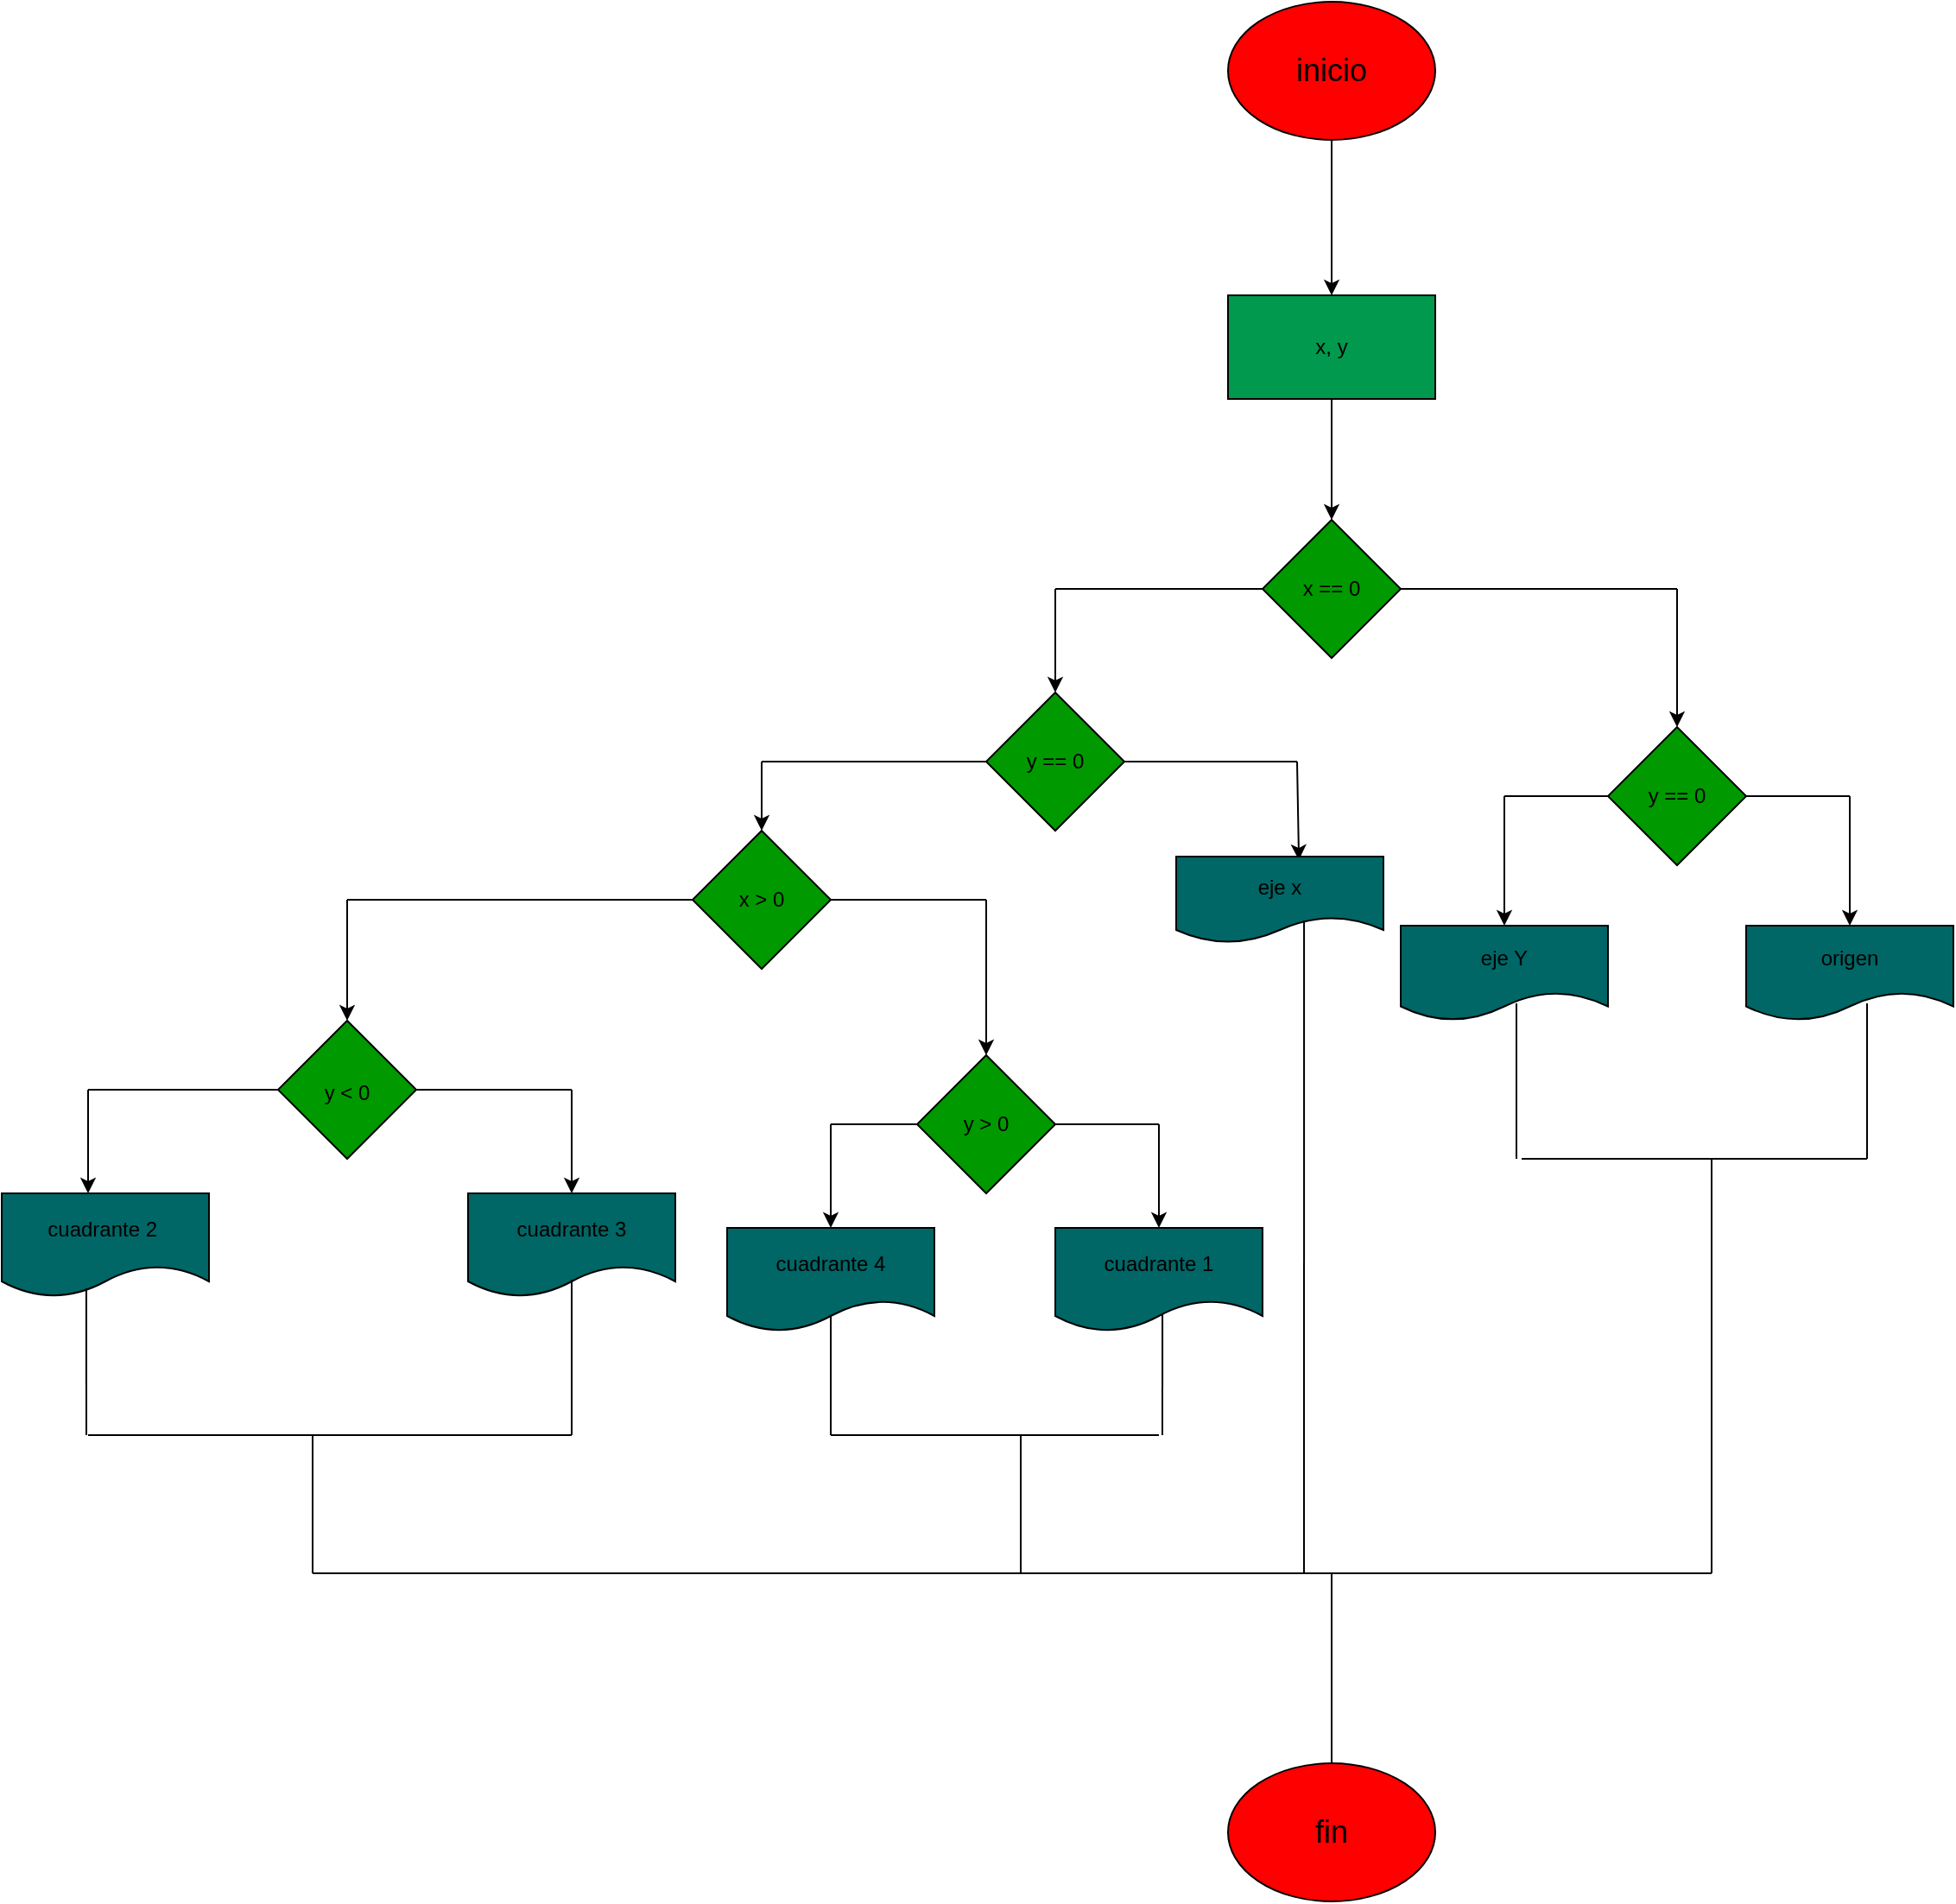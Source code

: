 <mxfile>
    <diagram id="f5LMu36V9w-eJ-S7eMBq" name="Página-1">
        <mxGraphModel dx="1704" dy="411" grid="1" gridSize="10" guides="1" tooltips="1" connect="1" arrows="1" fold="1" page="1" pageScale="1" pageWidth="827" pageHeight="1169" math="0" shadow="0">
            <root>
                <mxCell id="0"/>
                <mxCell id="1" parent="0"/>
                <mxCell id="34" value="" style="edgeStyle=none;html=1;" parent="1" source="2" target="33" edge="1">
                    <mxGeometry relative="1" as="geometry"/>
                </mxCell>
                <mxCell id="2" value="&lt;font style=&quot;font-size: 18px;&quot;&gt;inicio&lt;/font&gt;" style="ellipse;whiteSpace=wrap;html=1;fillColor=#FF0000;" parent="1" vertex="1">
                    <mxGeometry x="220" y="10" width="120" height="80" as="geometry"/>
                </mxCell>
                <mxCell id="36" value="" style="edgeStyle=none;html=1;" parent="1" source="33" target="35" edge="1">
                    <mxGeometry relative="1" as="geometry"/>
                </mxCell>
                <mxCell id="33" value="x, y" style="whiteSpace=wrap;html=1;fillColor=#00994D;" parent="1" vertex="1">
                    <mxGeometry x="220" y="180" width="120" height="60" as="geometry"/>
                </mxCell>
                <mxCell id="35" value="x == 0" style="rhombus;whiteSpace=wrap;html=1;fillColor=#009900;" parent="1" vertex="1">
                    <mxGeometry x="240" y="310" width="80" height="80" as="geometry"/>
                </mxCell>
                <mxCell id="37" value="" style="endArrow=none;html=1;exitX=1;exitY=0.5;exitDx=0;exitDy=0;" parent="1" source="35" edge="1">
                    <mxGeometry width="50" height="50" relative="1" as="geometry">
                        <mxPoint x="270" y="460" as="sourcePoint"/>
                        <mxPoint x="480" y="350" as="targetPoint"/>
                    </mxGeometry>
                </mxCell>
                <mxCell id="38" value="" style="endArrow=classic;html=1;" parent="1" edge="1">
                    <mxGeometry width="50" height="50" relative="1" as="geometry">
                        <mxPoint x="480" y="350" as="sourcePoint"/>
                        <mxPoint x="480" y="430" as="targetPoint"/>
                    </mxGeometry>
                </mxCell>
                <mxCell id="40" value="y == 0" style="rhombus;whiteSpace=wrap;html=1;fillColor=#009900;" parent="1" vertex="1">
                    <mxGeometry x="440" y="430" width="80" height="80" as="geometry"/>
                </mxCell>
                <mxCell id="41" value="" style="endArrow=none;html=1;exitX=1;exitY=0.5;exitDx=0;exitDy=0;" parent="1" source="40" edge="1">
                    <mxGeometry width="50" height="50" relative="1" as="geometry">
                        <mxPoint x="460" y="540" as="sourcePoint"/>
                        <mxPoint x="580" y="470" as="targetPoint"/>
                    </mxGeometry>
                </mxCell>
                <mxCell id="42" value="" style="endArrow=classic;html=1;" parent="1" target="43" edge="1">
                    <mxGeometry width="50" height="50" relative="1" as="geometry">
                        <mxPoint x="580" y="470" as="sourcePoint"/>
                        <mxPoint x="580" y="530" as="targetPoint"/>
                    </mxGeometry>
                </mxCell>
                <mxCell id="43" value="origen" style="shape=document;whiteSpace=wrap;html=1;boundedLbl=1;fillColor=#006666;" parent="1" vertex="1">
                    <mxGeometry x="520" y="545" width="120" height="55" as="geometry"/>
                </mxCell>
                <mxCell id="44" value="" style="endArrow=none;html=1;entryX=0;entryY=0.5;entryDx=0;entryDy=0;" parent="1" target="40" edge="1">
                    <mxGeometry width="50" height="50" relative="1" as="geometry">
                        <mxPoint x="380" y="470" as="sourcePoint"/>
                        <mxPoint x="400" y="490" as="targetPoint"/>
                    </mxGeometry>
                </mxCell>
                <mxCell id="45" value="" style="endArrow=classic;html=1;" parent="1" target="46" edge="1">
                    <mxGeometry width="50" height="50" relative="1" as="geometry">
                        <mxPoint x="380" y="470" as="sourcePoint"/>
                        <mxPoint x="380" y="550" as="targetPoint"/>
                    </mxGeometry>
                </mxCell>
                <mxCell id="46" value="eje Y" style="shape=document;whiteSpace=wrap;html=1;boundedLbl=1;fillColor=#006666;" parent="1" vertex="1">
                    <mxGeometry x="320" y="545" width="120" height="55" as="geometry"/>
                </mxCell>
                <mxCell id="47" value="" style="endArrow=none;html=1;entryX=0;entryY=0.5;entryDx=0;entryDy=0;" parent="1" target="35" edge="1">
                    <mxGeometry width="50" height="50" relative="1" as="geometry">
                        <mxPoint x="120" y="350" as="sourcePoint"/>
                        <mxPoint x="220" y="340" as="targetPoint"/>
                    </mxGeometry>
                </mxCell>
                <mxCell id="49" value="" style="endArrow=classic;html=1;" parent="1" edge="1">
                    <mxGeometry width="50" height="50" relative="1" as="geometry">
                        <mxPoint x="120" y="350" as="sourcePoint"/>
                        <mxPoint x="120" y="410" as="targetPoint"/>
                    </mxGeometry>
                </mxCell>
                <mxCell id="50" value="y == 0" style="rhombus;whiteSpace=wrap;html=1;fillColor=#009900;" parent="1" vertex="1">
                    <mxGeometry x="80" y="410" width="80" height="80" as="geometry"/>
                </mxCell>
                <mxCell id="51" value="" style="endArrow=none;html=1;exitX=1;exitY=0.5;exitDx=0;exitDy=0;" parent="1" source="50" edge="1">
                    <mxGeometry width="50" height="50" relative="1" as="geometry">
                        <mxPoint x="170" y="590" as="sourcePoint"/>
                        <mxPoint x="260" y="450" as="targetPoint"/>
                    </mxGeometry>
                </mxCell>
                <mxCell id="52" value="" style="endArrow=classic;html=1;entryX=0.592;entryY=0.04;entryDx=0;entryDy=0;entryPerimeter=0;" parent="1" edge="1" target="53">
                    <mxGeometry width="50" height="50" relative="1" as="geometry">
                        <mxPoint x="260" y="450" as="sourcePoint"/>
                        <mxPoint x="230" y="510" as="targetPoint"/>
                    </mxGeometry>
                </mxCell>
                <mxCell id="53" value="eje x" style="shape=document;whiteSpace=wrap;html=1;boundedLbl=1;fillColor=#006666;" parent="1" vertex="1">
                    <mxGeometry x="190" y="505" width="120" height="50" as="geometry"/>
                </mxCell>
                <mxCell id="54" value="" style="endArrow=none;html=1;entryX=0;entryY=0.5;entryDx=0;entryDy=0;" parent="1" target="50" edge="1">
                    <mxGeometry width="50" height="50" relative="1" as="geometry">
                        <mxPoint x="-50" y="450" as="sourcePoint"/>
                        <mxPoint x="100" y="540" as="targetPoint"/>
                    </mxGeometry>
                </mxCell>
                <mxCell id="55" value="" style="endArrow=classic;html=1;" parent="1" target="56" edge="1">
                    <mxGeometry width="50" height="50" relative="1" as="geometry">
                        <mxPoint x="-50" y="450" as="sourcePoint"/>
                        <mxPoint x="-50" y="500" as="targetPoint"/>
                    </mxGeometry>
                </mxCell>
                <mxCell id="56" value="x &amp;gt; 0" style="rhombus;whiteSpace=wrap;html=1;fillColor=#009900;" parent="1" vertex="1">
                    <mxGeometry x="-90" y="490" width="80" height="80" as="geometry"/>
                </mxCell>
                <mxCell id="57" value="" style="endArrow=none;html=1;exitX=1;exitY=0.5;exitDx=0;exitDy=0;" parent="1" source="56" edge="1">
                    <mxGeometry width="50" height="50" relative="1" as="geometry">
                        <mxPoint x="-20" y="590" as="sourcePoint"/>
                        <mxPoint x="80" y="530" as="targetPoint"/>
                    </mxGeometry>
                </mxCell>
                <mxCell id="58" value="" style="endArrow=classic;html=1;entryX=0.5;entryY=0;entryDx=0;entryDy=0;" parent="1" target="59" edge="1">
                    <mxGeometry width="50" height="50" relative="1" as="geometry">
                        <mxPoint x="80" y="530" as="sourcePoint"/>
                        <mxPoint x="40" y="590" as="targetPoint"/>
                    </mxGeometry>
                </mxCell>
                <mxCell id="59" value="y &amp;gt; 0" style="rhombus;whiteSpace=wrap;html=1;fillColor=#009900;" parent="1" vertex="1">
                    <mxGeometry x="40" y="620" width="80" height="80" as="geometry"/>
                </mxCell>
                <mxCell id="60" value="" style="endArrow=none;html=1;exitX=1;exitY=0.5;exitDx=0;exitDy=0;" parent="1" source="59" edge="1">
                    <mxGeometry width="50" height="50" relative="1" as="geometry">
                        <mxPoint x="90" y="590" as="sourcePoint"/>
                        <mxPoint x="180" y="660" as="targetPoint"/>
                    </mxGeometry>
                </mxCell>
                <mxCell id="61" value="" style="endArrow=none;html=1;fontSize=18;exitX=0;exitY=0.5;exitDx=0;exitDy=0;" edge="1" parent="1" source="56">
                    <mxGeometry width="50" height="50" relative="1" as="geometry">
                        <mxPoint x="240" y="550" as="sourcePoint"/>
                        <mxPoint x="-290" y="530" as="targetPoint"/>
                    </mxGeometry>
                </mxCell>
                <mxCell id="62" value="" style="endArrow=classic;html=1;fontSize=18;entryX=0.5;entryY=0;entryDx=0;entryDy=0;" edge="1" parent="1" target="63">
                    <mxGeometry width="50" height="50" relative="1" as="geometry">
                        <mxPoint x="-290" y="530" as="sourcePoint"/>
                        <mxPoint x="-290" y="585" as="targetPoint"/>
                    </mxGeometry>
                </mxCell>
                <mxCell id="63" value="&lt;font style=&quot;font-size: 12px;&quot;&gt;y &amp;lt; 0&lt;/font&gt;" style="rhombus;whiteSpace=wrap;html=1;fontSize=18;fillColor=#009900;" vertex="1" parent="1">
                    <mxGeometry x="-330" y="600" width="80" height="80" as="geometry"/>
                </mxCell>
                <mxCell id="64" value="" style="endArrow=none;html=1;fontSize=12;exitX=1;exitY=0.5;exitDx=0;exitDy=0;" edge="1" parent="1" source="63">
                    <mxGeometry width="50" height="50" relative="1" as="geometry">
                        <mxPoint x="-80" y="710" as="sourcePoint"/>
                        <mxPoint x="-160" y="640" as="targetPoint"/>
                    </mxGeometry>
                </mxCell>
                <mxCell id="68" value="" style="endArrow=classic;html=1;fontSize=12;" edge="1" parent="1">
                    <mxGeometry width="50" height="50" relative="1" as="geometry">
                        <mxPoint x="-160" y="640" as="sourcePoint"/>
                        <mxPoint x="-160" y="700" as="targetPoint"/>
                    </mxGeometry>
                </mxCell>
                <mxCell id="70" value="cuadrante 3" style="shape=document;whiteSpace=wrap;html=1;boundedLbl=1;fontSize=12;fillColor=#006666;" vertex="1" parent="1">
                    <mxGeometry x="-220" y="700" width="120" height="60" as="geometry"/>
                </mxCell>
                <mxCell id="72" value="" style="endArrow=none;html=1;fontSize=12;exitX=0;exitY=0.5;exitDx=0;exitDy=0;" edge="1" parent="1" source="63">
                    <mxGeometry width="50" height="50" relative="1" as="geometry">
                        <mxPoint x="-80" y="710" as="sourcePoint"/>
                        <mxPoint x="-440" y="640" as="targetPoint"/>
                    </mxGeometry>
                </mxCell>
                <mxCell id="73" value="" style="endArrow=classic;html=1;fontSize=12;" edge="1" parent="1">
                    <mxGeometry width="50" height="50" relative="1" as="geometry">
                        <mxPoint x="-440" y="640" as="sourcePoint"/>
                        <mxPoint x="-440" y="700" as="targetPoint"/>
                    </mxGeometry>
                </mxCell>
                <mxCell id="74" value="cuadrante 2&amp;nbsp;" style="shape=document;whiteSpace=wrap;html=1;boundedLbl=1;fontSize=12;fillColor=#006666;" vertex="1" parent="1">
                    <mxGeometry x="-490" y="700" width="120" height="60" as="geometry"/>
                </mxCell>
                <mxCell id="79" value="" style="endArrow=none;html=1;fontSize=12;entryX=0.408;entryY=0.917;entryDx=0;entryDy=0;entryPerimeter=0;" edge="1" parent="1" target="74">
                    <mxGeometry width="50" height="50" relative="1" as="geometry">
                        <mxPoint x="-441" y="840" as="sourcePoint"/>
                        <mxPoint x="-30" y="770" as="targetPoint"/>
                    </mxGeometry>
                </mxCell>
                <mxCell id="84" value="" style="endArrow=none;html=1;fontSize=12;" edge="1" parent="1">
                    <mxGeometry width="50" height="50" relative="1" as="geometry">
                        <mxPoint x="-160" y="750" as="sourcePoint"/>
                        <mxPoint x="-160" y="840" as="targetPoint"/>
                    </mxGeometry>
                </mxCell>
                <mxCell id="85" value="" style="endArrow=none;html=1;fontSize=12;" edge="1" parent="1">
                    <mxGeometry width="50" height="50" relative="1" as="geometry">
                        <mxPoint x="-440" y="840" as="sourcePoint"/>
                        <mxPoint x="-160" y="840" as="targetPoint"/>
                    </mxGeometry>
                </mxCell>
                <mxCell id="86" value="" style="endArrow=none;html=1;fontSize=12;" edge="1" parent="1">
                    <mxGeometry width="50" height="50" relative="1" as="geometry">
                        <mxPoint x="-310" y="920" as="sourcePoint"/>
                        <mxPoint x="-310" y="840" as="targetPoint"/>
                    </mxGeometry>
                </mxCell>
                <mxCell id="87" value="" style="endArrow=none;html=1;fontSize=12;exitX=0;exitY=0.5;exitDx=0;exitDy=0;" edge="1" parent="1" source="59">
                    <mxGeometry width="50" height="50" relative="1" as="geometry">
                        <mxPoint x="140" y="750" as="sourcePoint"/>
                        <mxPoint x="-10" y="660" as="targetPoint"/>
                    </mxGeometry>
                </mxCell>
                <mxCell id="88" value="" style="endArrow=classic;html=1;fontSize=12;" edge="1" parent="1">
                    <mxGeometry width="50" height="50" relative="1" as="geometry">
                        <mxPoint x="-10" y="660" as="sourcePoint"/>
                        <mxPoint x="-10" y="720" as="targetPoint"/>
                    </mxGeometry>
                </mxCell>
                <mxCell id="89" value="cuadrante 4" style="shape=document;whiteSpace=wrap;html=1;boundedLbl=1;fontSize=12;fillColor=#006666;" vertex="1" parent="1">
                    <mxGeometry x="-70" y="720" width="120" height="60" as="geometry"/>
                </mxCell>
                <mxCell id="90" value="" style="endArrow=classic;html=1;fontSize=12;" edge="1" parent="1">
                    <mxGeometry width="50" height="50" relative="1" as="geometry">
                        <mxPoint x="180" y="660" as="sourcePoint"/>
                        <mxPoint x="180" y="720" as="targetPoint"/>
                    </mxGeometry>
                </mxCell>
                <mxCell id="91" value="cuadrante 1" style="shape=document;whiteSpace=wrap;html=1;boundedLbl=1;fontSize=12;fillColor=#006666;" vertex="1" parent="1">
                    <mxGeometry x="120" y="720" width="120" height="60" as="geometry"/>
                </mxCell>
                <mxCell id="92" value="" style="endArrow=none;html=1;fontSize=12;exitX=0.5;exitY=0.85;exitDx=0;exitDy=0;exitPerimeter=0;" edge="1" parent="1" source="89">
                    <mxGeometry width="50" height="50" relative="1" as="geometry">
                        <mxPoint x="140" y="910" as="sourcePoint"/>
                        <mxPoint x="-10" y="840" as="targetPoint"/>
                    </mxGeometry>
                </mxCell>
                <mxCell id="93" value="" style="endArrow=none;html=1;fontSize=12;entryX=0.517;entryY=0.833;entryDx=0;entryDy=0;entryPerimeter=0;" edge="1" parent="1" target="91">
                    <mxGeometry width="50" height="50" relative="1" as="geometry">
                        <mxPoint x="182" y="840" as="sourcePoint"/>
                        <mxPoint x="190" y="860" as="targetPoint"/>
                    </mxGeometry>
                </mxCell>
                <mxCell id="95" value="" style="endArrow=none;html=1;fontSize=12;" edge="1" parent="1">
                    <mxGeometry width="50" height="50" relative="1" as="geometry">
                        <mxPoint x="-10" y="840" as="sourcePoint"/>
                        <mxPoint x="180" y="840" as="targetPoint"/>
                    </mxGeometry>
                </mxCell>
                <mxCell id="96" value="" style="endArrow=none;html=1;fontSize=12;" edge="1" parent="1">
                    <mxGeometry width="50" height="50" relative="1" as="geometry">
                        <mxPoint x="100" y="920" as="sourcePoint"/>
                        <mxPoint x="100" y="840" as="targetPoint"/>
                    </mxGeometry>
                </mxCell>
                <mxCell id="101" value="" style="endArrow=none;html=1;fontSize=12;entryX=0.617;entryY=0.74;entryDx=0;entryDy=0;entryPerimeter=0;" edge="1" parent="1" target="53">
                    <mxGeometry width="50" height="50" relative="1" as="geometry">
                        <mxPoint x="264" y="920" as="sourcePoint"/>
                        <mxPoint x="340" y="650" as="targetPoint"/>
                    </mxGeometry>
                </mxCell>
                <mxCell id="102" value="" style="endArrow=none;html=1;fontSize=12;" edge="1" parent="1">
                    <mxGeometry width="50" height="50" relative="1" as="geometry">
                        <mxPoint x="387" y="680" as="sourcePoint"/>
                        <mxPoint x="387" y="590" as="targetPoint"/>
                    </mxGeometry>
                </mxCell>
                <mxCell id="103" value="" style="endArrow=none;html=1;fontSize=12;" edge="1" parent="1">
                    <mxGeometry width="50" height="50" relative="1" as="geometry">
                        <mxPoint x="590" y="680" as="sourcePoint"/>
                        <mxPoint x="590" y="590" as="targetPoint"/>
                    </mxGeometry>
                </mxCell>
                <mxCell id="104" value="" style="endArrow=none;html=1;fontSize=12;" edge="1" parent="1">
                    <mxGeometry width="50" height="50" relative="1" as="geometry">
                        <mxPoint x="390" y="680" as="sourcePoint"/>
                        <mxPoint x="590" y="680" as="targetPoint"/>
                    </mxGeometry>
                </mxCell>
                <mxCell id="105" value="" style="endArrow=none;html=1;fontSize=12;" edge="1" parent="1">
                    <mxGeometry width="50" height="50" relative="1" as="geometry">
                        <mxPoint x="500" y="920" as="sourcePoint"/>
                        <mxPoint x="500" y="680" as="targetPoint"/>
                    </mxGeometry>
                </mxCell>
                <mxCell id="106" value="" style="endArrow=none;html=1;fontSize=12;" edge="1" parent="1">
                    <mxGeometry width="50" height="50" relative="1" as="geometry">
                        <mxPoint x="-310" y="920" as="sourcePoint"/>
                        <mxPoint x="500" y="920" as="targetPoint"/>
                    </mxGeometry>
                </mxCell>
                <mxCell id="107" value="" style="endArrow=none;html=1;fontSize=12;" edge="1" parent="1">
                    <mxGeometry width="50" height="50" relative="1" as="geometry">
                        <mxPoint x="280" y="1030" as="sourcePoint"/>
                        <mxPoint x="280" y="920" as="targetPoint"/>
                    </mxGeometry>
                </mxCell>
                <mxCell id="108" value="&lt;font style=&quot;font-size: 18px;&quot;&gt;fin&lt;/font&gt;" style="ellipse;whiteSpace=wrap;html=1;fontSize=12;fillColor=#FF0000;" vertex="1" parent="1">
                    <mxGeometry x="220" y="1030" width="120" height="80" as="geometry"/>
                </mxCell>
            </root>
        </mxGraphModel>
    </diagram>
</mxfile>